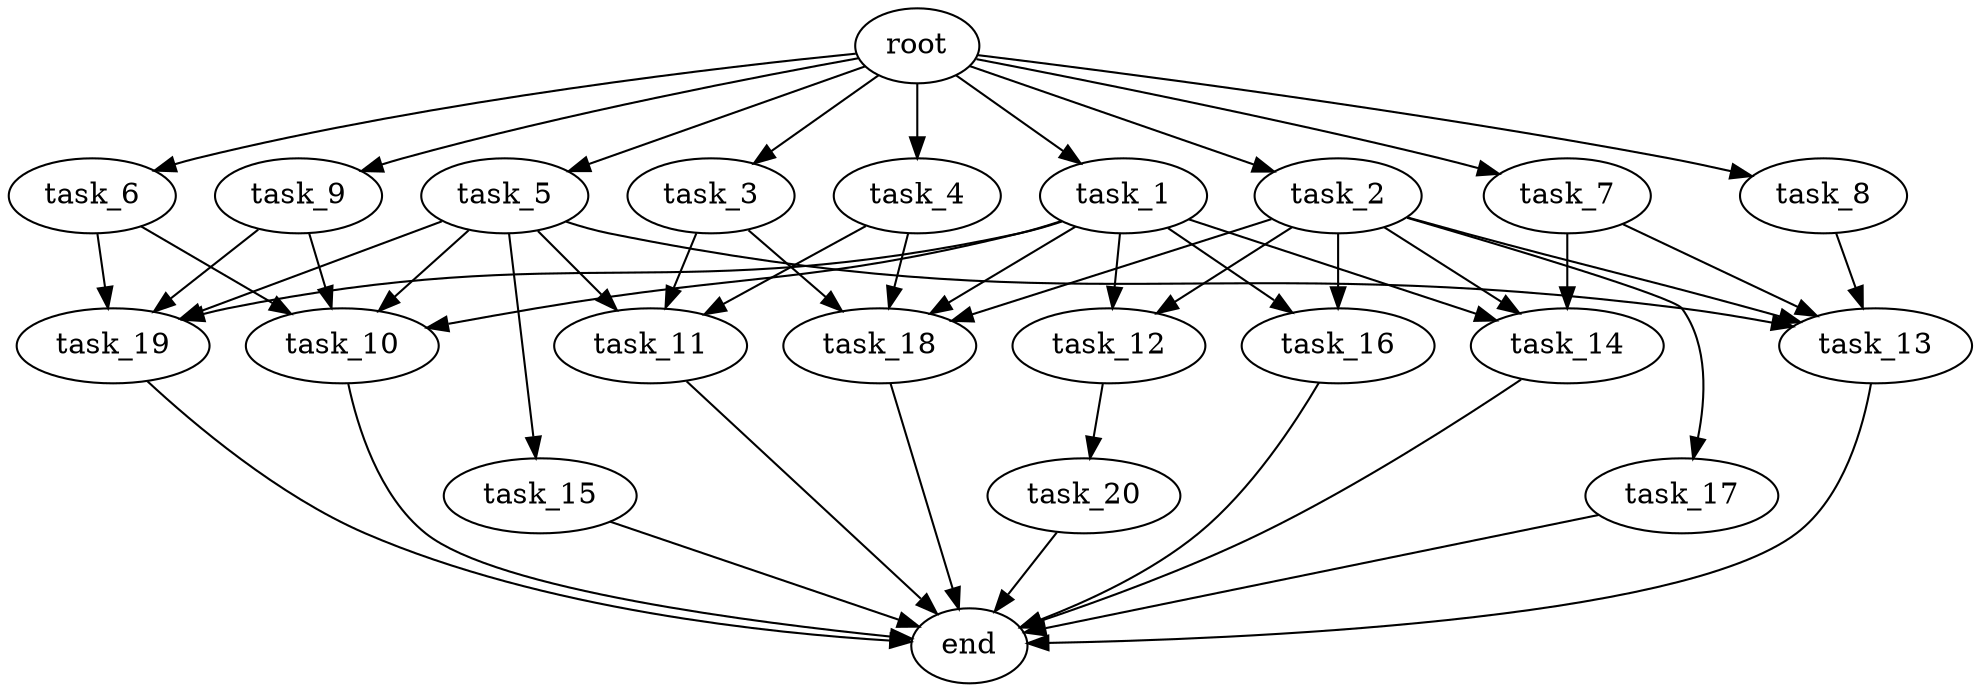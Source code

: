 digraph G {
  root [size="0.000000e+00"];
  task_1 [size="9.955622e+10"];
  task_2 [size="8.494050e+10"];
  task_3 [size="5.170553e+10"];
  task_4 [size="7.205883e+10"];
  task_5 [size="7.853544e+10"];
  task_6 [size="3.001042e+10"];
  task_7 [size="5.621822e+10"];
  task_8 [size="5.678777e+10"];
  task_9 [size="3.984621e+10"];
  task_10 [size="6.905741e+10"];
  task_11 [size="6.013037e+09"];
  task_12 [size="8.138367e+10"];
  task_13 [size="4.765918e+10"];
  task_14 [size="6.298992e+10"];
  task_15 [size="4.499098e+10"];
  task_16 [size="3.347231e+10"];
  task_17 [size="3.610259e+10"];
  task_18 [size="5.603940e+10"];
  task_19 [size="9.318514e+10"];
  task_20 [size="2.577891e+10"];
  end [size="0.000000e+00"];

  root -> task_1 [size="1.000000e-12"];
  root -> task_2 [size="1.000000e-12"];
  root -> task_3 [size="1.000000e-12"];
  root -> task_4 [size="1.000000e-12"];
  root -> task_5 [size="1.000000e-12"];
  root -> task_6 [size="1.000000e-12"];
  root -> task_7 [size="1.000000e-12"];
  root -> task_8 [size="1.000000e-12"];
  root -> task_9 [size="1.000000e-12"];
  task_1 -> task_10 [size="1.726435e+08"];
  task_1 -> task_12 [size="4.069183e+08"];
  task_1 -> task_14 [size="2.099664e+08"];
  task_1 -> task_16 [size="1.673615e+08"];
  task_1 -> task_18 [size="1.400985e+08"];
  task_1 -> task_19 [size="2.329628e+08"];
  task_2 -> task_12 [size="4.069183e+08"];
  task_2 -> task_13 [size="1.191479e+08"];
  task_2 -> task_14 [size="2.099664e+08"];
  task_2 -> task_16 [size="1.673615e+08"];
  task_2 -> task_17 [size="3.610259e+08"];
  task_2 -> task_18 [size="1.400985e+08"];
  task_3 -> task_11 [size="2.004346e+07"];
  task_3 -> task_18 [size="1.400985e+08"];
  task_4 -> task_11 [size="2.004346e+07"];
  task_4 -> task_18 [size="1.400985e+08"];
  task_5 -> task_10 [size="1.726435e+08"];
  task_5 -> task_11 [size="2.004346e+07"];
  task_5 -> task_13 [size="1.191479e+08"];
  task_5 -> task_15 [size="4.499098e+08"];
  task_5 -> task_19 [size="2.329628e+08"];
  task_6 -> task_10 [size="1.726435e+08"];
  task_6 -> task_19 [size="2.329628e+08"];
  task_7 -> task_13 [size="1.191479e+08"];
  task_7 -> task_14 [size="2.099664e+08"];
  task_8 -> task_13 [size="1.191479e+08"];
  task_9 -> task_10 [size="1.726435e+08"];
  task_9 -> task_19 [size="2.329628e+08"];
  task_10 -> end [size="1.000000e-12"];
  task_11 -> end [size="1.000000e-12"];
  task_12 -> task_20 [size="2.577891e+08"];
  task_13 -> end [size="1.000000e-12"];
  task_14 -> end [size="1.000000e-12"];
  task_15 -> end [size="1.000000e-12"];
  task_16 -> end [size="1.000000e-12"];
  task_17 -> end [size="1.000000e-12"];
  task_18 -> end [size="1.000000e-12"];
  task_19 -> end [size="1.000000e-12"];
  task_20 -> end [size="1.000000e-12"];
}
